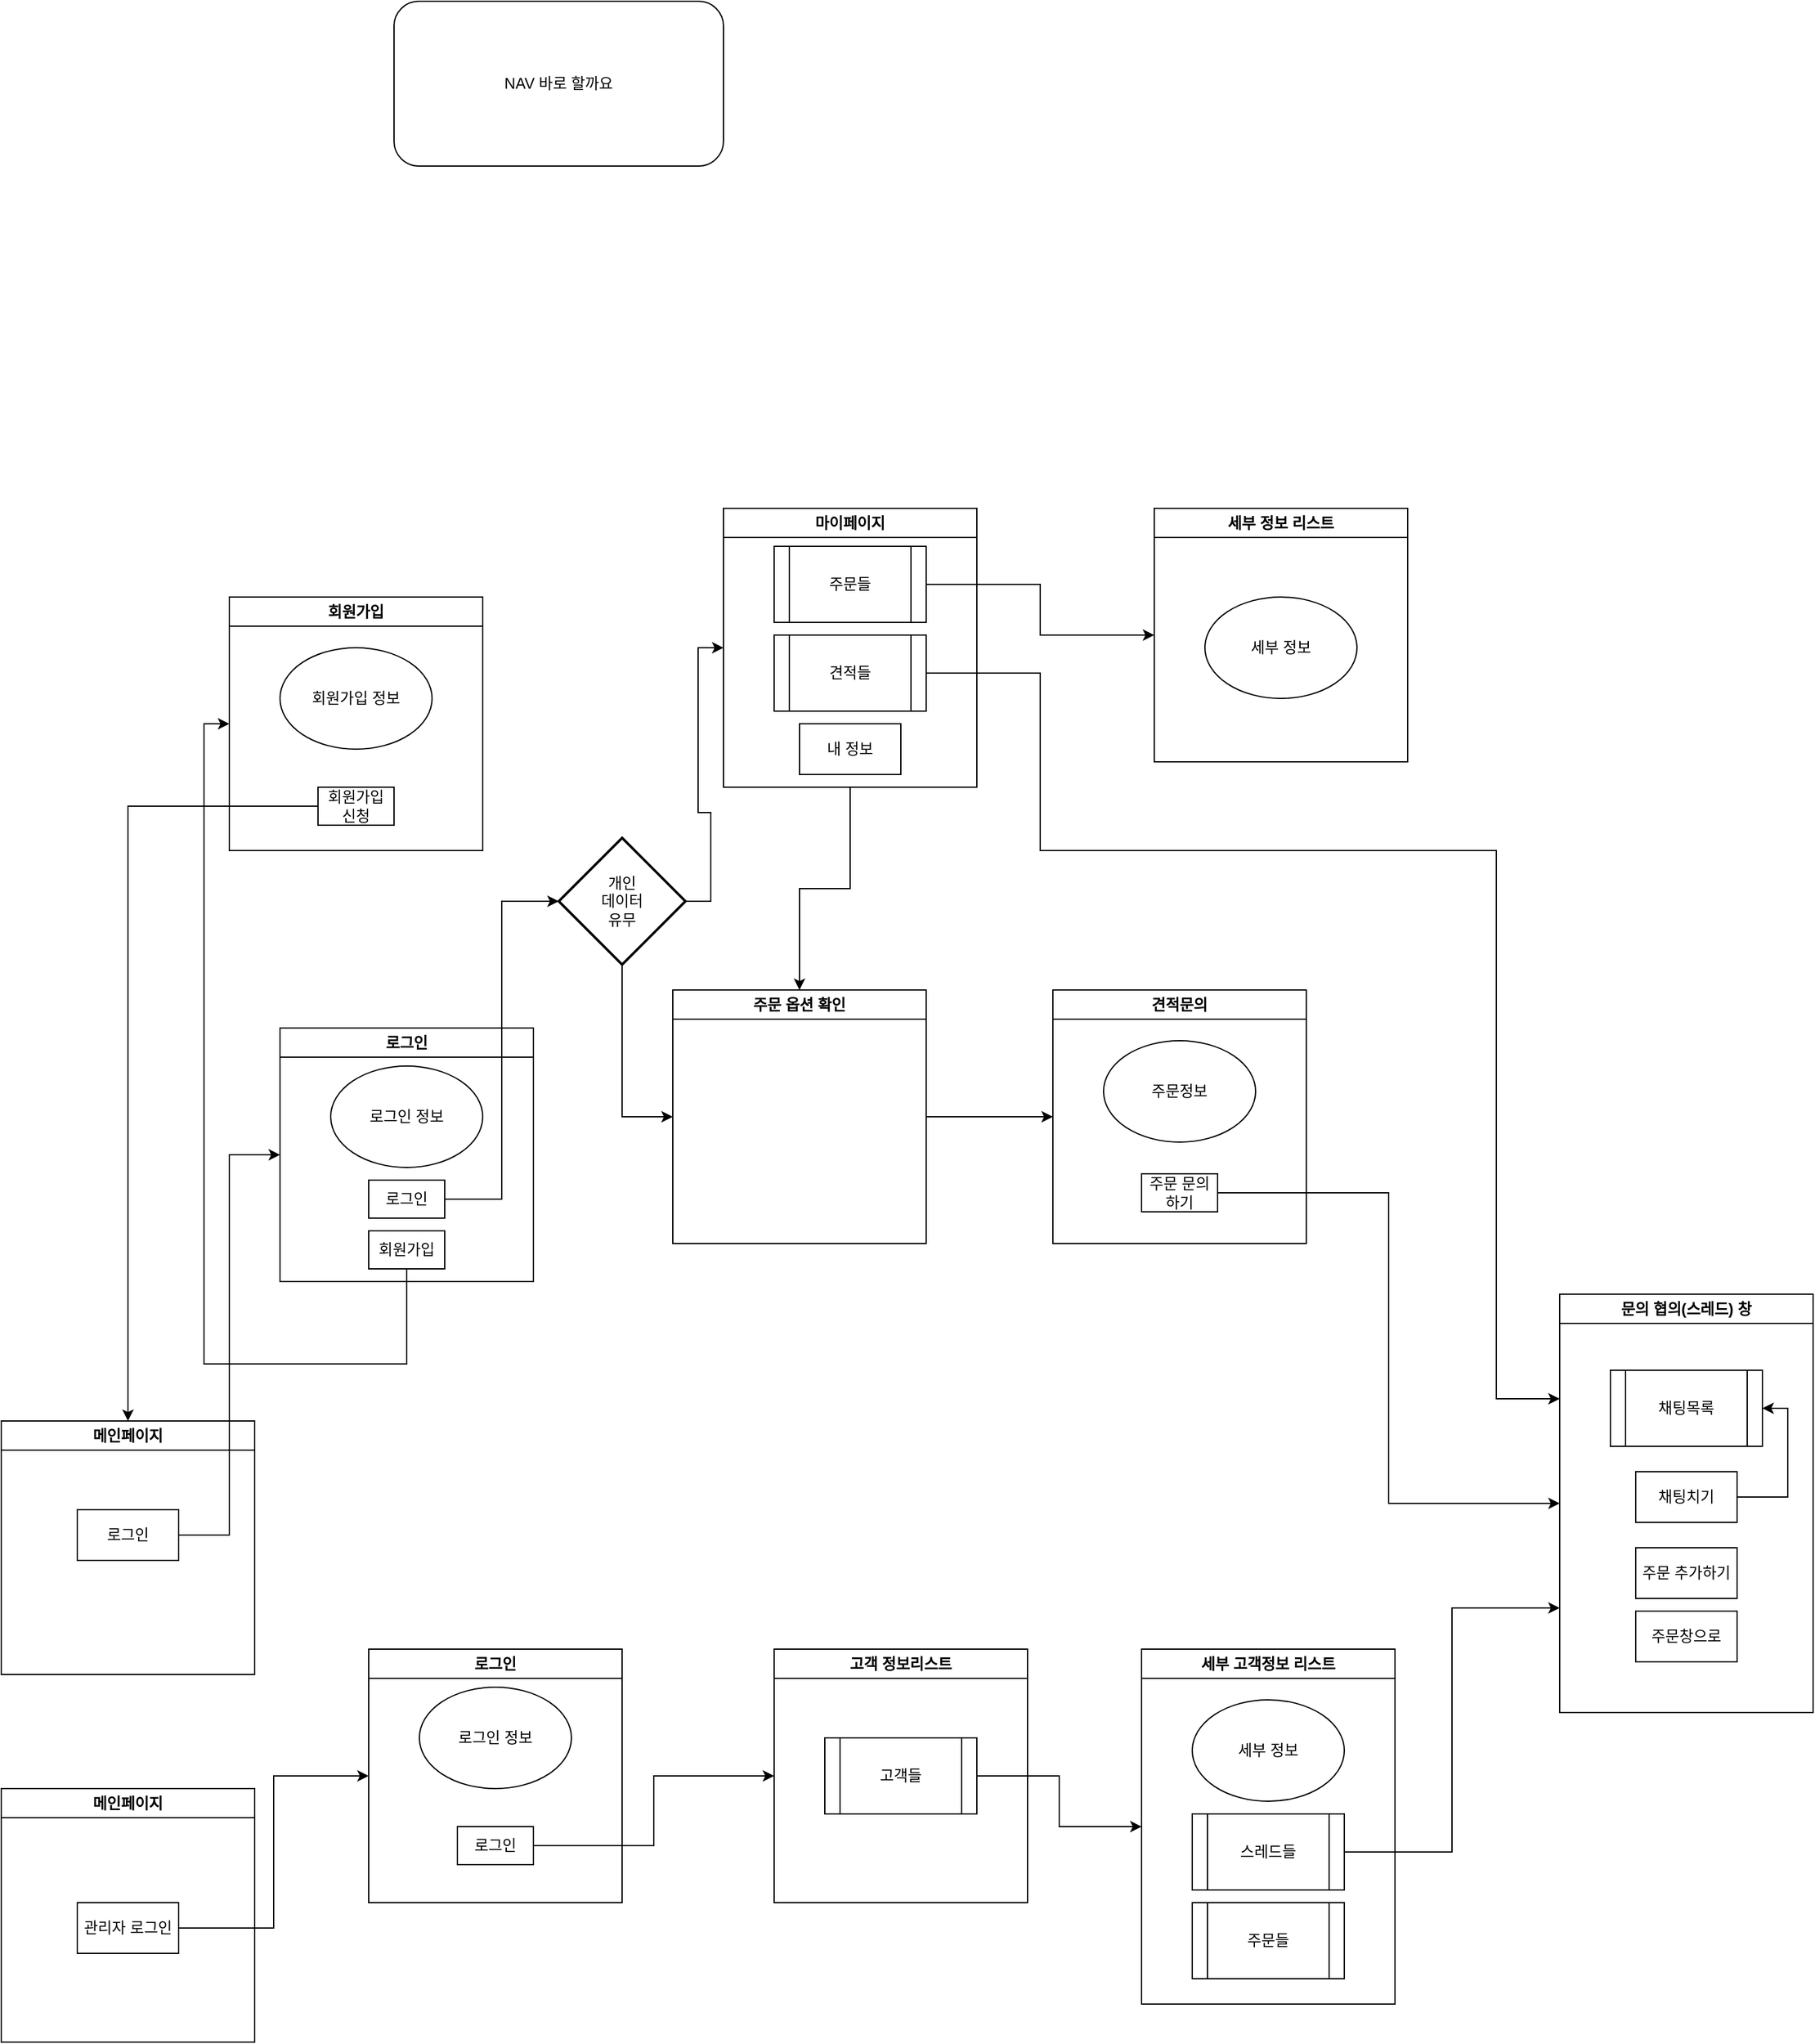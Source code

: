 <mxfile version="21.6.1" type="device">
  <diagram name="페이지-1" id="uNS8VnieTnlDOFnj6zgM">
    <mxGraphModel dx="1722" dy="3164" grid="1" gridSize="10" guides="1" tooltips="1" connect="1" arrows="1" fold="1" page="1" pageScale="1" pageWidth="827" pageHeight="1169" math="0" shadow="0">
      <root>
        <mxCell id="0" />
        <mxCell id="1" parent="0" />
        <mxCell id="_Dt2Q-h_y4lSpPbxXghn-3" value="메인페이지" style="swimlane;whiteSpace=wrap;html=1;" parent="1" vertex="1">
          <mxGeometry x="40" y="460" width="200" height="200" as="geometry" />
        </mxCell>
        <mxCell id="_Dt2Q-h_y4lSpPbxXghn-5" value="로그인" style="rounded=0;whiteSpace=wrap;html=1;" parent="_Dt2Q-h_y4lSpPbxXghn-3" vertex="1">
          <mxGeometry x="60" y="70" width="80" height="40" as="geometry" />
        </mxCell>
        <mxCell id="_Dt2Q-h_y4lSpPbxXghn-7" value="로그인" style="swimlane;whiteSpace=wrap;html=1;" parent="1" vertex="1">
          <mxGeometry x="260" y="150" width="200" height="200" as="geometry" />
        </mxCell>
        <mxCell id="_Dt2Q-h_y4lSpPbxXghn-8" value="로그인 정보" style="ellipse;whiteSpace=wrap;html=1;" parent="_Dt2Q-h_y4lSpPbxXghn-7" vertex="1">
          <mxGeometry x="40" y="30" width="120" height="80" as="geometry" />
        </mxCell>
        <mxCell id="_Dt2Q-h_y4lSpPbxXghn-12" value="로그인" style="rounded=0;whiteSpace=wrap;html=1;" parent="_Dt2Q-h_y4lSpPbxXghn-7" vertex="1">
          <mxGeometry x="70" y="120" width="60" height="30" as="geometry" />
        </mxCell>
        <mxCell id="_Dt2Q-h_y4lSpPbxXghn-14" value="회원가입" style="rounded=0;whiteSpace=wrap;html=1;" parent="_Dt2Q-h_y4lSpPbxXghn-7" vertex="1">
          <mxGeometry x="70" y="160" width="60" height="30" as="geometry" />
        </mxCell>
        <mxCell id="_Dt2Q-h_y4lSpPbxXghn-15" value="회원가입" style="swimlane;whiteSpace=wrap;html=1;" parent="1" vertex="1">
          <mxGeometry x="220" y="-190" width="200" height="200" as="geometry" />
        </mxCell>
        <mxCell id="_Dt2Q-h_y4lSpPbxXghn-16" value="회원가입 정보" style="ellipse;whiteSpace=wrap;html=1;" parent="_Dt2Q-h_y4lSpPbxXghn-15" vertex="1">
          <mxGeometry x="40" y="40" width="120" height="80" as="geometry" />
        </mxCell>
        <mxCell id="_Dt2Q-h_y4lSpPbxXghn-17" value="회원가입 신청" style="rounded=0;whiteSpace=wrap;html=1;" parent="_Dt2Q-h_y4lSpPbxXghn-15" vertex="1">
          <mxGeometry x="70" y="150" width="60" height="30" as="geometry" />
        </mxCell>
        <mxCell id="_Dt2Q-h_y4lSpPbxXghn-22" value="견적문의" style="swimlane;whiteSpace=wrap;html=1;" parent="1" vertex="1">
          <mxGeometry x="870" y="120" width="200" height="200" as="geometry" />
        </mxCell>
        <mxCell id="_Dt2Q-h_y4lSpPbxXghn-25" value="주문정보" style="ellipse;whiteSpace=wrap;html=1;" parent="_Dt2Q-h_y4lSpPbxXghn-22" vertex="1">
          <mxGeometry x="40" y="40" width="120" height="80" as="geometry" />
        </mxCell>
        <mxCell id="_Dt2Q-h_y4lSpPbxXghn-26" value="주문 문의하기" style="rounded=0;whiteSpace=wrap;html=1;" parent="_Dt2Q-h_y4lSpPbxXghn-22" vertex="1">
          <mxGeometry x="70" y="145" width="60" height="30" as="geometry" />
        </mxCell>
        <mxCell id="_Dt2Q-h_y4lSpPbxXghn-27" value="문의 협의(스레드) 창" style="swimlane;whiteSpace=wrap;html=1;" parent="1" vertex="1">
          <mxGeometry x="1270" y="360" width="200" height="330" as="geometry" />
        </mxCell>
        <mxCell id="_Dt2Q-h_y4lSpPbxXghn-28" value="채팅목록" style="shape=process;whiteSpace=wrap;html=1;backgroundOutline=1;" parent="_Dt2Q-h_y4lSpPbxXghn-27" vertex="1">
          <mxGeometry x="40" y="60" width="120" height="60" as="geometry" />
        </mxCell>
        <mxCell id="_Dt2Q-h_y4lSpPbxXghn-66" style="edgeStyle=orthogonalEdgeStyle;rounded=0;orthogonalLoop=1;jettySize=auto;html=1;entryX=1;entryY=0.5;entryDx=0;entryDy=0;" parent="_Dt2Q-h_y4lSpPbxXghn-27" source="_Dt2Q-h_y4lSpPbxXghn-29" target="_Dt2Q-h_y4lSpPbxXghn-28" edge="1">
          <mxGeometry relative="1" as="geometry">
            <Array as="points">
              <mxPoint x="180" y="160" />
              <mxPoint x="180" y="90" />
            </Array>
          </mxGeometry>
        </mxCell>
        <mxCell id="_Dt2Q-h_y4lSpPbxXghn-29" value="채팅치기" style="rounded=0;whiteSpace=wrap;html=1;" parent="_Dt2Q-h_y4lSpPbxXghn-27" vertex="1">
          <mxGeometry x="60" y="140" width="80" height="40" as="geometry" />
        </mxCell>
        <mxCell id="_Dt2Q-h_y4lSpPbxXghn-30" value="주문 추가하기" style="rounded=0;whiteSpace=wrap;html=1;" parent="_Dt2Q-h_y4lSpPbxXghn-27" vertex="1">
          <mxGeometry x="60" y="200" width="80" height="40" as="geometry" />
        </mxCell>
        <mxCell id="_Dt2Q-h_y4lSpPbxXghn-31" value="주문창으로" style="rounded=0;whiteSpace=wrap;html=1;" parent="_Dt2Q-h_y4lSpPbxXghn-27" vertex="1">
          <mxGeometry x="60" y="250" width="80" height="40" as="geometry" />
        </mxCell>
        <mxCell id="_Dt2Q-h_y4lSpPbxXghn-32" value="세부 정보 리스트" style="swimlane;whiteSpace=wrap;html=1;" parent="1" vertex="1">
          <mxGeometry x="950" y="-260" width="200" height="200" as="geometry" />
        </mxCell>
        <mxCell id="_Dt2Q-h_y4lSpPbxXghn-35" value="세부 정보" style="ellipse;whiteSpace=wrap;html=1;" parent="_Dt2Q-h_y4lSpPbxXghn-32" vertex="1">
          <mxGeometry x="40" y="70" width="120" height="80" as="geometry" />
        </mxCell>
        <mxCell id="_Dt2Q-h_y4lSpPbxXghn-40" value="로그인" style="swimlane;whiteSpace=wrap;html=1;" parent="1" vertex="1">
          <mxGeometry x="330" y="640" width="200" height="200" as="geometry" />
        </mxCell>
        <mxCell id="_Dt2Q-h_y4lSpPbxXghn-41" value="로그인 정보" style="ellipse;whiteSpace=wrap;html=1;" parent="_Dt2Q-h_y4lSpPbxXghn-40" vertex="1">
          <mxGeometry x="40" y="30" width="120" height="80" as="geometry" />
        </mxCell>
        <mxCell id="_Dt2Q-h_y4lSpPbxXghn-42" value="로그인" style="rounded=0;whiteSpace=wrap;html=1;" parent="_Dt2Q-h_y4lSpPbxXghn-40" vertex="1">
          <mxGeometry x="70" y="140" width="60" height="30" as="geometry" />
        </mxCell>
        <mxCell id="_Dt2Q-h_y4lSpPbxXghn-44" value="고객 정보리스트" style="swimlane;whiteSpace=wrap;html=1;" parent="1" vertex="1">
          <mxGeometry x="650" y="640" width="200" height="200" as="geometry" />
        </mxCell>
        <mxCell id="_Dt2Q-h_y4lSpPbxXghn-45" value="고객들" style="shape=process;whiteSpace=wrap;html=1;backgroundOutline=1;" parent="_Dt2Q-h_y4lSpPbxXghn-44" vertex="1">
          <mxGeometry x="40" y="70" width="120" height="60" as="geometry" />
        </mxCell>
        <mxCell id="_Dt2Q-h_y4lSpPbxXghn-47" value="세부 고객정보 리스트" style="swimlane;whiteSpace=wrap;html=1;" parent="1" vertex="1">
          <mxGeometry x="940" y="640" width="200" height="280" as="geometry" />
        </mxCell>
        <mxCell id="_Dt2Q-h_y4lSpPbxXghn-49" value="세부 정보" style="ellipse;whiteSpace=wrap;html=1;" parent="_Dt2Q-h_y4lSpPbxXghn-47" vertex="1">
          <mxGeometry x="40" y="40" width="120" height="80" as="geometry" />
        </mxCell>
        <mxCell id="_Dt2Q-h_y4lSpPbxXghn-50" value="스레드들" style="shape=process;whiteSpace=wrap;html=1;backgroundOutline=1;" parent="_Dt2Q-h_y4lSpPbxXghn-47" vertex="1">
          <mxGeometry x="40" y="130" width="120" height="60" as="geometry" />
        </mxCell>
        <mxCell id="_Dt2Q-h_y4lSpPbxXghn-51" value="주문들" style="shape=process;whiteSpace=wrap;html=1;backgroundOutline=1;" parent="_Dt2Q-h_y4lSpPbxXghn-47" vertex="1">
          <mxGeometry x="40" y="200" width="120" height="60" as="geometry" />
        </mxCell>
        <mxCell id="_Dt2Q-h_y4lSpPbxXghn-53" style="edgeStyle=orthogonalEdgeStyle;rounded=0;orthogonalLoop=1;jettySize=auto;html=1;entryX=0;entryY=0.5;entryDx=0;entryDy=0;" parent="1" source="_Dt2Q-h_y4lSpPbxXghn-5" target="_Dt2Q-h_y4lSpPbxXghn-7" edge="1">
          <mxGeometry relative="1" as="geometry" />
        </mxCell>
        <mxCell id="_Dt2Q-h_y4lSpPbxXghn-54" style="edgeStyle=orthogonalEdgeStyle;rounded=0;orthogonalLoop=1;jettySize=auto;html=1;entryX=0;entryY=0.5;entryDx=0;entryDy=0;" parent="1" source="_Dt2Q-h_y4lSpPbxXghn-6" target="_Dt2Q-h_y4lSpPbxXghn-40" edge="1">
          <mxGeometry relative="1" as="geometry" />
        </mxCell>
        <mxCell id="_Dt2Q-h_y4lSpPbxXghn-56" style="edgeStyle=orthogonalEdgeStyle;rounded=0;orthogonalLoop=1;jettySize=auto;html=1;entryX=0;entryY=0.5;entryDx=0;entryDy=0;" parent="1" source="_Dt2Q-h_y4lSpPbxXghn-14" target="_Dt2Q-h_y4lSpPbxXghn-15" edge="1">
          <mxGeometry relative="1" as="geometry">
            <Array as="points">
              <mxPoint x="200" y="415" />
              <mxPoint x="200" y="-90" />
            </Array>
          </mxGeometry>
        </mxCell>
        <mxCell id="_Dt2Q-h_y4lSpPbxXghn-60" style="edgeStyle=orthogonalEdgeStyle;rounded=0;orthogonalLoop=1;jettySize=auto;html=1;entryX=0;entryY=0.5;entryDx=0;entryDy=0;" parent="1" source="_Dt2Q-h_y4lSpPbxXghn-42" target="_Dt2Q-h_y4lSpPbxXghn-44" edge="1">
          <mxGeometry relative="1" as="geometry" />
        </mxCell>
        <mxCell id="_Dt2Q-h_y4lSpPbxXghn-61" style="edgeStyle=orthogonalEdgeStyle;rounded=0;orthogonalLoop=1;jettySize=auto;html=1;" parent="1" source="_Dt2Q-h_y4lSpPbxXghn-17" target="_Dt2Q-h_y4lSpPbxXghn-3" edge="1">
          <mxGeometry relative="1" as="geometry" />
        </mxCell>
        <mxCell id="_Dt2Q-h_y4lSpPbxXghn-62" style="edgeStyle=orthogonalEdgeStyle;rounded=0;orthogonalLoop=1;jettySize=auto;html=1;entryX=0;entryY=0.5;entryDx=0;entryDy=0;" parent="1" source="_Dt2Q-h_y4lSpPbxXghn-45" target="_Dt2Q-h_y4lSpPbxXghn-47" edge="1">
          <mxGeometry relative="1" as="geometry" />
        </mxCell>
        <mxCell id="_Dt2Q-h_y4lSpPbxXghn-63" style="edgeStyle=orthogonalEdgeStyle;rounded=0;orthogonalLoop=1;jettySize=auto;html=1;entryX=0;entryY=0.75;entryDx=0;entryDy=0;" parent="1" source="_Dt2Q-h_y4lSpPbxXghn-50" target="_Dt2Q-h_y4lSpPbxXghn-27" edge="1">
          <mxGeometry relative="1" as="geometry" />
        </mxCell>
        <mxCell id="pq_mWfdYNfMXcK_oiy4m-1" value="메인페이지" style="swimlane;whiteSpace=wrap;html=1;" vertex="1" parent="1">
          <mxGeometry x="40" y="750" width="200" height="200" as="geometry" />
        </mxCell>
        <mxCell id="_Dt2Q-h_y4lSpPbxXghn-6" value="관리자 로그인" style="rounded=0;whiteSpace=wrap;html=1;" parent="pq_mWfdYNfMXcK_oiy4m-1" vertex="1">
          <mxGeometry x="60" y="90" width="80" height="40" as="geometry" />
        </mxCell>
        <mxCell id="pq_mWfdYNfMXcK_oiy4m-16" style="edgeStyle=orthogonalEdgeStyle;rounded=0;orthogonalLoop=1;jettySize=auto;html=1;" edge="1" parent="1" source="pq_mWfdYNfMXcK_oiy4m-6" target="pq_mWfdYNfMXcK_oiy4m-14">
          <mxGeometry relative="1" as="geometry" />
        </mxCell>
        <mxCell id="pq_mWfdYNfMXcK_oiy4m-6" value="마이페이지" style="swimlane;whiteSpace=wrap;html=1;" vertex="1" parent="1">
          <mxGeometry x="610" y="-260" width="200" height="220" as="geometry" />
        </mxCell>
        <mxCell id="_Dt2Q-h_y4lSpPbxXghn-19" value="주문들" style="shape=process;whiteSpace=wrap;html=1;backgroundOutline=1;" parent="pq_mWfdYNfMXcK_oiy4m-6" vertex="1">
          <mxGeometry x="40" y="30" width="120" height="60" as="geometry" />
        </mxCell>
        <mxCell id="pq_mWfdYNfMXcK_oiy4m-23" value="견적들" style="shape=process;whiteSpace=wrap;html=1;backgroundOutline=1;" vertex="1" parent="pq_mWfdYNfMXcK_oiy4m-6">
          <mxGeometry x="40" y="100" width="120" height="60" as="geometry" />
        </mxCell>
        <mxCell id="_Dt2Q-h_y4lSpPbxXghn-21" value="내 정보" style="rounded=0;whiteSpace=wrap;html=1;" parent="pq_mWfdYNfMXcK_oiy4m-6" vertex="1">
          <mxGeometry x="60" y="170" width="80" height="40" as="geometry" />
        </mxCell>
        <mxCell id="pq_mWfdYNfMXcK_oiy4m-13" style="edgeStyle=orthogonalEdgeStyle;rounded=0;orthogonalLoop=1;jettySize=auto;html=1;entryX=0;entryY=0.5;entryDx=0;entryDy=0;" edge="1" parent="1" source="pq_mWfdYNfMXcK_oiy4m-11" target="pq_mWfdYNfMXcK_oiy4m-6">
          <mxGeometry relative="1" as="geometry" />
        </mxCell>
        <mxCell id="pq_mWfdYNfMXcK_oiy4m-15" style="edgeStyle=orthogonalEdgeStyle;rounded=0;orthogonalLoop=1;jettySize=auto;html=1;entryX=0;entryY=0.5;entryDx=0;entryDy=0;" edge="1" parent="1" source="pq_mWfdYNfMXcK_oiy4m-11" target="pq_mWfdYNfMXcK_oiy4m-14">
          <mxGeometry relative="1" as="geometry" />
        </mxCell>
        <mxCell id="pq_mWfdYNfMXcK_oiy4m-11" value="개인 &lt;br&gt;데이터&lt;br&gt;유무" style="strokeWidth=2;html=1;shape=mxgraph.flowchart.decision;whiteSpace=wrap;" vertex="1" parent="1">
          <mxGeometry x="480" width="100" height="100" as="geometry" />
        </mxCell>
        <mxCell id="pq_mWfdYNfMXcK_oiy4m-12" style="edgeStyle=orthogonalEdgeStyle;rounded=0;orthogonalLoop=1;jettySize=auto;html=1;entryX=0;entryY=0.5;entryDx=0;entryDy=0;entryPerimeter=0;" edge="1" parent="1" source="_Dt2Q-h_y4lSpPbxXghn-12" target="pq_mWfdYNfMXcK_oiy4m-11">
          <mxGeometry relative="1" as="geometry" />
        </mxCell>
        <mxCell id="pq_mWfdYNfMXcK_oiy4m-18" style="edgeStyle=orthogonalEdgeStyle;rounded=0;orthogonalLoop=1;jettySize=auto;html=1;entryX=0;entryY=0.5;entryDx=0;entryDy=0;" edge="1" parent="1" source="pq_mWfdYNfMXcK_oiy4m-14" target="_Dt2Q-h_y4lSpPbxXghn-22">
          <mxGeometry relative="1" as="geometry" />
        </mxCell>
        <mxCell id="pq_mWfdYNfMXcK_oiy4m-14" value="주문 옵션 확인" style="swimlane;whiteSpace=wrap;html=1;" vertex="1" parent="1">
          <mxGeometry x="570" y="120" width="200" height="200" as="geometry" />
        </mxCell>
        <mxCell id="pq_mWfdYNfMXcK_oiy4m-17" value="NAV 바로 할까요" style="rounded=1;whiteSpace=wrap;html=1;" vertex="1" parent="1">
          <mxGeometry x="350" y="-660" width="260" height="130" as="geometry" />
        </mxCell>
        <mxCell id="pq_mWfdYNfMXcK_oiy4m-19" style="edgeStyle=orthogonalEdgeStyle;rounded=0;orthogonalLoop=1;jettySize=auto;html=1;entryX=0;entryY=0.5;entryDx=0;entryDy=0;" edge="1" parent="1" source="_Dt2Q-h_y4lSpPbxXghn-26" target="_Dt2Q-h_y4lSpPbxXghn-27">
          <mxGeometry relative="1" as="geometry" />
        </mxCell>
        <mxCell id="pq_mWfdYNfMXcK_oiy4m-24" style="edgeStyle=orthogonalEdgeStyle;rounded=0;orthogonalLoop=1;jettySize=auto;html=1;entryX=0;entryY=0.5;entryDx=0;entryDy=0;" edge="1" parent="1" source="_Dt2Q-h_y4lSpPbxXghn-19" target="_Dt2Q-h_y4lSpPbxXghn-32">
          <mxGeometry relative="1" as="geometry" />
        </mxCell>
        <mxCell id="pq_mWfdYNfMXcK_oiy4m-25" style="edgeStyle=orthogonalEdgeStyle;rounded=0;orthogonalLoop=1;jettySize=auto;html=1;entryX=0;entryY=0.25;entryDx=0;entryDy=0;" edge="1" parent="1" source="pq_mWfdYNfMXcK_oiy4m-23" target="_Dt2Q-h_y4lSpPbxXghn-27">
          <mxGeometry relative="1" as="geometry">
            <Array as="points">
              <mxPoint x="860" y="-130" />
              <mxPoint x="860" y="10" />
              <mxPoint x="1220" y="10" />
              <mxPoint x="1220" y="443" />
            </Array>
          </mxGeometry>
        </mxCell>
      </root>
    </mxGraphModel>
  </diagram>
</mxfile>
